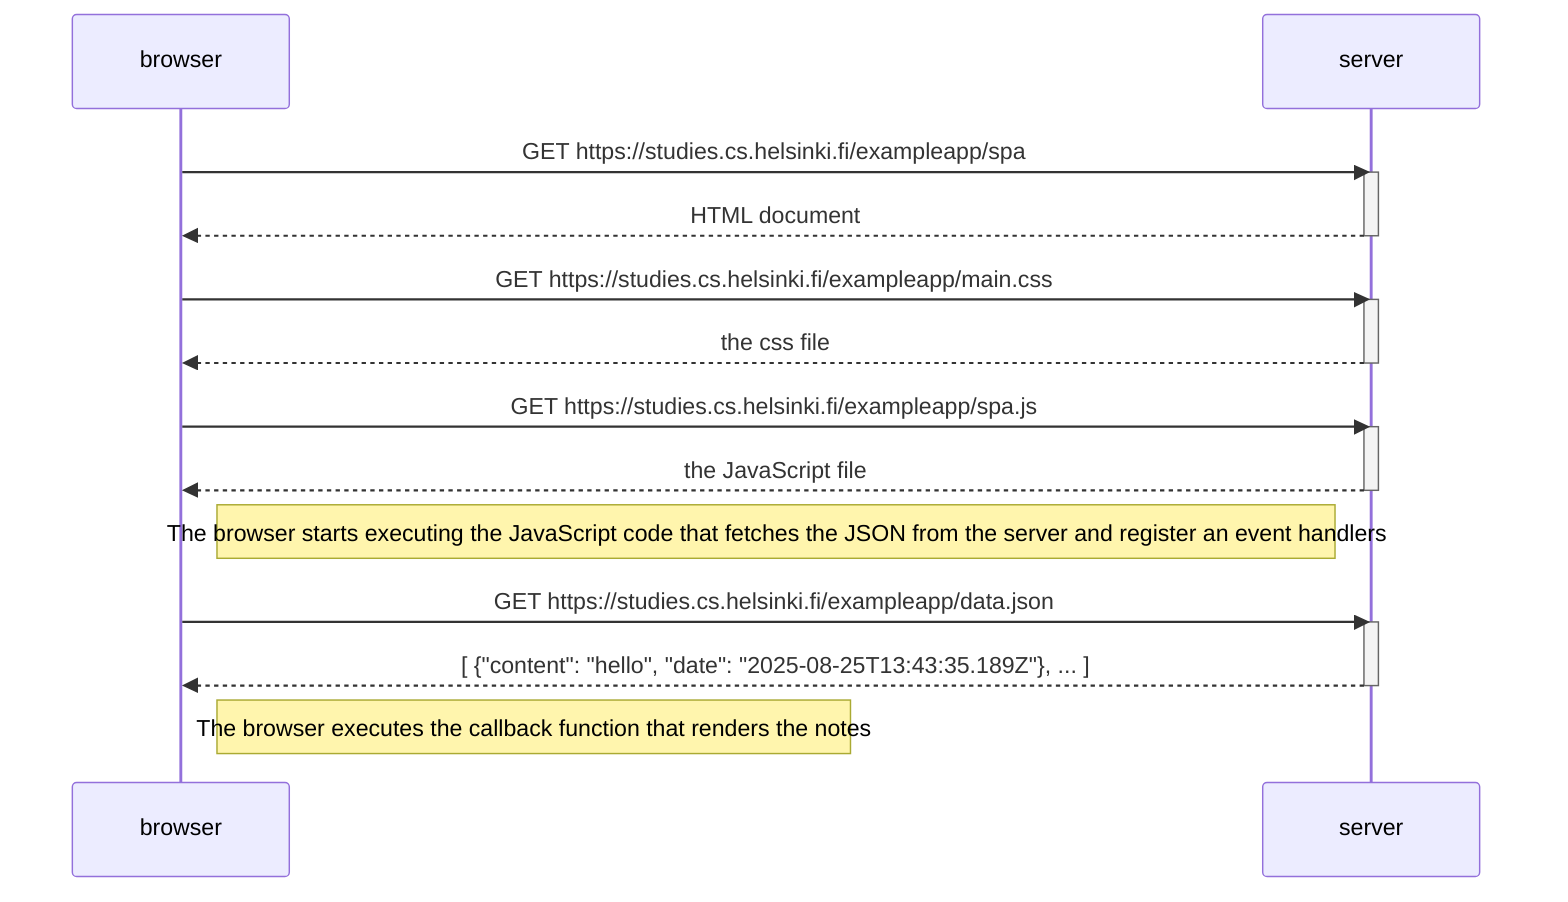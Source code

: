 sequenceDiagram
    participant browser
    participant server

    browser->>server: GET https://studies.cs.helsinki.fi/exampleapp/spa
    activate server
    server-->>browser: HTML document
    deactivate server

    browser->>server: GET https://studies.cs.helsinki.fi/exampleapp/main.css
    activate server
    server-->>browser: the css file
    deactivate server

    browser->>server: GET https://studies.cs.helsinki.fi/exampleapp/spa.js
    activate server
    server-->>browser: the JavaScript file
    deactivate server

    Note right of browser: The browser starts executing the JavaScript code that fetches the JSON from the server and register an event handlers

    browser->>server: GET https://studies.cs.helsinki.fi/exampleapp/data.json
    activate server
    server-->>browser: [ {"content": "hello", "date": "2025-08-25T13:43:35.189Z"}, ... ]
    deactivate server

    Note right of browser: The browser executes the callback function that renders the notes
